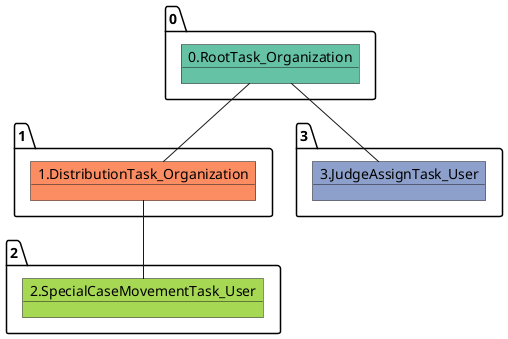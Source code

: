 @startuml
object 0.RootTask_Organization #66c2a5
object 1.DistributionTask_Organization #fc8d62
object 2.SpecialCaseMovementTask_User #a6d854
object 3.JudgeAssignTask_User #8da0cb
0.RootTask_Organization -- 1.DistributionTask_Organization
1.DistributionTask_Organization -- 2.SpecialCaseMovementTask_User
0.RootTask_Organization -- 3.JudgeAssignTask_User
@enduml
